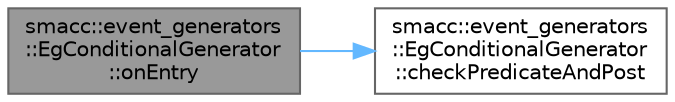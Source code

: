 digraph "smacc::event_generators::EgConditionalGenerator::onEntry"
{
 // LATEX_PDF_SIZE
  bgcolor="transparent";
  edge [fontname=Helvetica,fontsize=10,labelfontname=Helvetica,labelfontsize=10];
  node [fontname=Helvetica,fontsize=10,shape=box,height=0.2,width=0.4];
  rankdir="LR";
  Node1 [label="smacc::event_generators\l::EgConditionalGenerator\l::onEntry",height=0.2,width=0.4,color="gray40", fillcolor="grey60", style="filled", fontcolor="black",tooltip=" "];
  Node1 -> Node2 [color="steelblue1",style="solid"];
  Node2 [label="smacc::event_generators\l::EgConditionalGenerator\l::checkPredicateAndPost",height=0.2,width=0.4,color="grey40", fillcolor="white", style="filled",URL="$classsmacc_1_1event__generators_1_1EgConditionalGenerator.html#a2a7e8a3818ffd1899682be9bbb8ae339",tooltip=" "];
}
